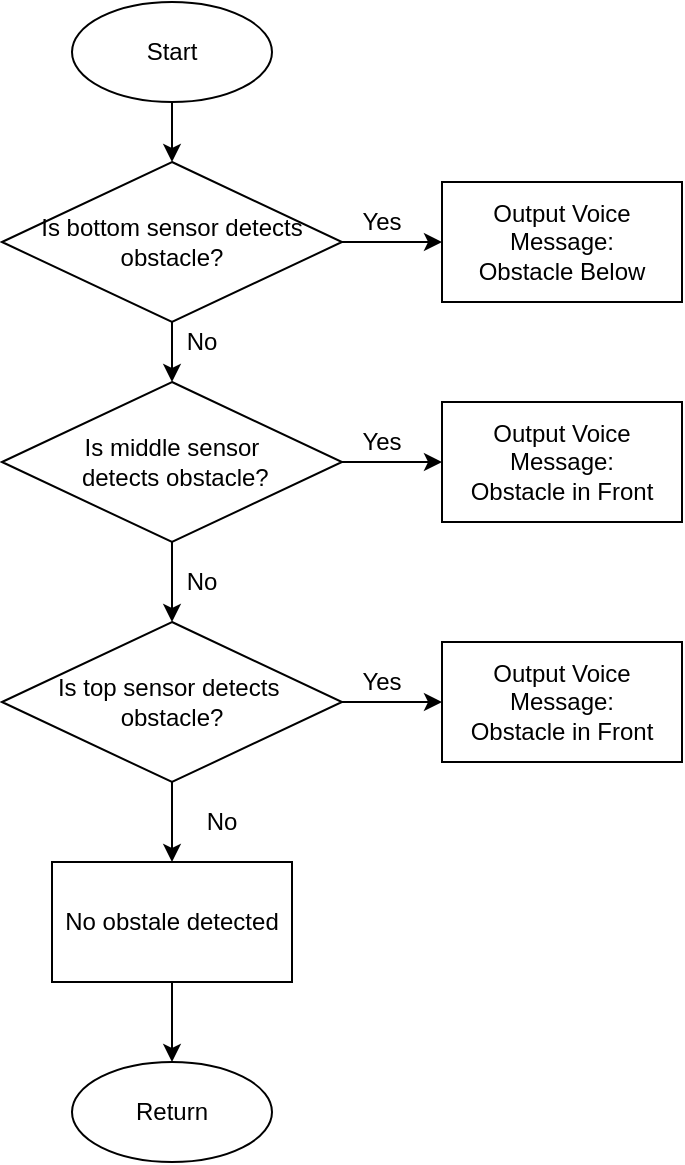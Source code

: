 <mxfile version="12.7.1" type="google"><diagram id="7KhkqAsd0PErUbmNP-T5" name="Page-1"><mxGraphModel dx="1038" dy="585" grid="1" gridSize="10" guides="1" tooltips="1" connect="1" arrows="1" fold="1" page="1" pageScale="1" pageWidth="850" pageHeight="1100" math="0" shadow="0"><root><mxCell id="0"/><mxCell id="1" parent="0"/><mxCell id="nCpytWctoVec7d9cY50D-2" value="" style="edgeStyle=orthogonalEdgeStyle;rounded=0;orthogonalLoop=1;jettySize=auto;html=1;" edge="1" parent="1" source="nCpytWctoVec7d9cY50D-3" target="nCpytWctoVec7d9cY50D-6"><mxGeometry relative="1" as="geometry"/></mxCell><mxCell id="nCpytWctoVec7d9cY50D-3" value="Start" style="ellipse;whiteSpace=wrap;html=1;" vertex="1" parent="1"><mxGeometry x="205" y="70" width="100" height="50" as="geometry"/></mxCell><mxCell id="nCpytWctoVec7d9cY50D-4" value="" style="edgeStyle=orthogonalEdgeStyle;rounded=0;orthogonalLoop=1;jettySize=auto;html=1;" edge="1" parent="1" source="nCpytWctoVec7d9cY50D-6" target="nCpytWctoVec7d9cY50D-9"><mxGeometry relative="1" as="geometry"/></mxCell><mxCell id="nCpytWctoVec7d9cY50D-30" value="" style="edgeStyle=orthogonalEdgeStyle;rounded=0;orthogonalLoop=1;jettySize=auto;html=1;" edge="1" parent="1" source="nCpytWctoVec7d9cY50D-6" target="nCpytWctoVec7d9cY50D-28"><mxGeometry relative="1" as="geometry"/></mxCell><mxCell id="nCpytWctoVec7d9cY50D-6" value="Is bottom sensor detects&lt;br&gt;obstacle?" style="rhombus;whiteSpace=wrap;html=1;" vertex="1" parent="1"><mxGeometry x="170" y="150" width="170" height="80" as="geometry"/></mxCell><mxCell id="nCpytWctoVec7d9cY50D-7" value="" style="edgeStyle=orthogonalEdgeStyle;rounded=0;orthogonalLoop=1;jettySize=auto;html=1;" edge="1" parent="1" source="nCpytWctoVec7d9cY50D-9" target="nCpytWctoVec7d9cY50D-12"><mxGeometry relative="1" as="geometry"/></mxCell><mxCell id="nCpytWctoVec7d9cY50D-8" value="" style="edgeStyle=orthogonalEdgeStyle;rounded=0;orthogonalLoop=1;jettySize=auto;html=1;" edge="1" parent="1" source="nCpytWctoVec7d9cY50D-9" target="nCpytWctoVec7d9cY50D-16"><mxGeometry relative="1" as="geometry"/></mxCell><mxCell id="nCpytWctoVec7d9cY50D-9" value="Is middle sensor&lt;br&gt;&amp;nbsp;detects obstacle?" style="rhombus;whiteSpace=wrap;html=1;" vertex="1" parent="1"><mxGeometry x="170" y="260" width="170" height="80" as="geometry"/></mxCell><mxCell id="nCpytWctoVec7d9cY50D-10" value="" style="edgeStyle=orthogonalEdgeStyle;rounded=0;orthogonalLoop=1;jettySize=auto;html=1;" edge="1" parent="1" source="nCpytWctoVec7d9cY50D-12" target="nCpytWctoVec7d9cY50D-18"><mxGeometry relative="1" as="geometry"/></mxCell><mxCell id="nCpytWctoVec7d9cY50D-34" value="" style="edgeStyle=orthogonalEdgeStyle;rounded=0;orthogonalLoop=1;jettySize=auto;html=1;" edge="1" parent="1" source="nCpytWctoVec7d9cY50D-12" target="nCpytWctoVec7d9cY50D-33"><mxGeometry relative="1" as="geometry"/></mxCell><mxCell id="nCpytWctoVec7d9cY50D-12" value="Is top sensor detects&amp;nbsp;&lt;br&gt;obstacle?" style="rhombus;whiteSpace=wrap;html=1;" vertex="1" parent="1"><mxGeometry x="170" y="380" width="170" height="80" as="geometry"/></mxCell><mxCell id="nCpytWctoVec7d9cY50D-16" value="Output Voice&lt;br&gt;Message:&lt;br&gt;Obstacle in Front" style="rounded=0;whiteSpace=wrap;html=1;" vertex="1" parent="1"><mxGeometry x="390" y="270" width="120" height="60" as="geometry"/></mxCell><mxCell id="nCpytWctoVec7d9cY50D-18" value="Output Voice&lt;br&gt;Message:&lt;br&gt;Obstacle in Front" style="rounded=0;whiteSpace=wrap;html=1;" vertex="1" parent="1"><mxGeometry x="390" y="390" width="120" height="60" as="geometry"/></mxCell><mxCell id="nCpytWctoVec7d9cY50D-19" value="Return" style="ellipse;whiteSpace=wrap;html=1;" vertex="1" parent="1"><mxGeometry x="205" y="600" width="100" height="50" as="geometry"/></mxCell><mxCell id="nCpytWctoVec7d9cY50D-22" value="No" style="text;html=1;strokeColor=none;fillColor=none;align=center;verticalAlign=middle;whiteSpace=wrap;rounded=0;" vertex="1" parent="1"><mxGeometry x="250" y="230" width="40" height="20" as="geometry"/></mxCell><mxCell id="nCpytWctoVec7d9cY50D-23" value="No" style="text;html=1;strokeColor=none;fillColor=none;align=center;verticalAlign=middle;whiteSpace=wrap;rounded=0;" vertex="1" parent="1"><mxGeometry x="250" y="350" width="40" height="20" as="geometry"/></mxCell><mxCell id="nCpytWctoVec7d9cY50D-24" value="No" style="text;html=1;strokeColor=none;fillColor=none;align=center;verticalAlign=middle;whiteSpace=wrap;rounded=0;" vertex="1" parent="1"><mxGeometry x="260" y="470" width="40" height="20" as="geometry"/></mxCell><mxCell id="nCpytWctoVec7d9cY50D-25" value="Yes" style="text;html=1;strokeColor=none;fillColor=none;align=center;verticalAlign=middle;whiteSpace=wrap;rounded=0;" vertex="1" parent="1"><mxGeometry x="340" y="280" width="40" height="20" as="geometry"/></mxCell><mxCell id="nCpytWctoVec7d9cY50D-26" value="Yes" style="text;html=1;strokeColor=none;fillColor=none;align=center;verticalAlign=middle;whiteSpace=wrap;rounded=0;" vertex="1" parent="1"><mxGeometry x="340" y="400" width="40" height="20" as="geometry"/></mxCell><mxCell id="nCpytWctoVec7d9cY50D-28" value="Output Voice&lt;br&gt;Message:&lt;br&gt;Obstacle Below" style="rounded=0;whiteSpace=wrap;html=1;" vertex="1" parent="1"><mxGeometry x="390" y="160" width="120" height="60" as="geometry"/></mxCell><mxCell id="nCpytWctoVec7d9cY50D-37" value="" style="edgeStyle=orthogonalEdgeStyle;rounded=0;orthogonalLoop=1;jettySize=auto;html=1;" edge="1" parent="1" source="nCpytWctoVec7d9cY50D-33"><mxGeometry relative="1" as="geometry"><mxPoint x="255" y="600" as="targetPoint"/></mxGeometry></mxCell><mxCell id="nCpytWctoVec7d9cY50D-33" value="No obstale detected" style="rounded=0;whiteSpace=wrap;html=1;" vertex="1" parent="1"><mxGeometry x="195" y="500" width="120" height="60" as="geometry"/></mxCell><mxCell id="nCpytWctoVec7d9cY50D-42" value="Yes" style="text;html=1;strokeColor=none;fillColor=none;align=center;verticalAlign=middle;whiteSpace=wrap;rounded=0;" vertex="1" parent="1"><mxGeometry x="340" y="170" width="40" height="20" as="geometry"/></mxCell></root></mxGraphModel></diagram></mxfile>